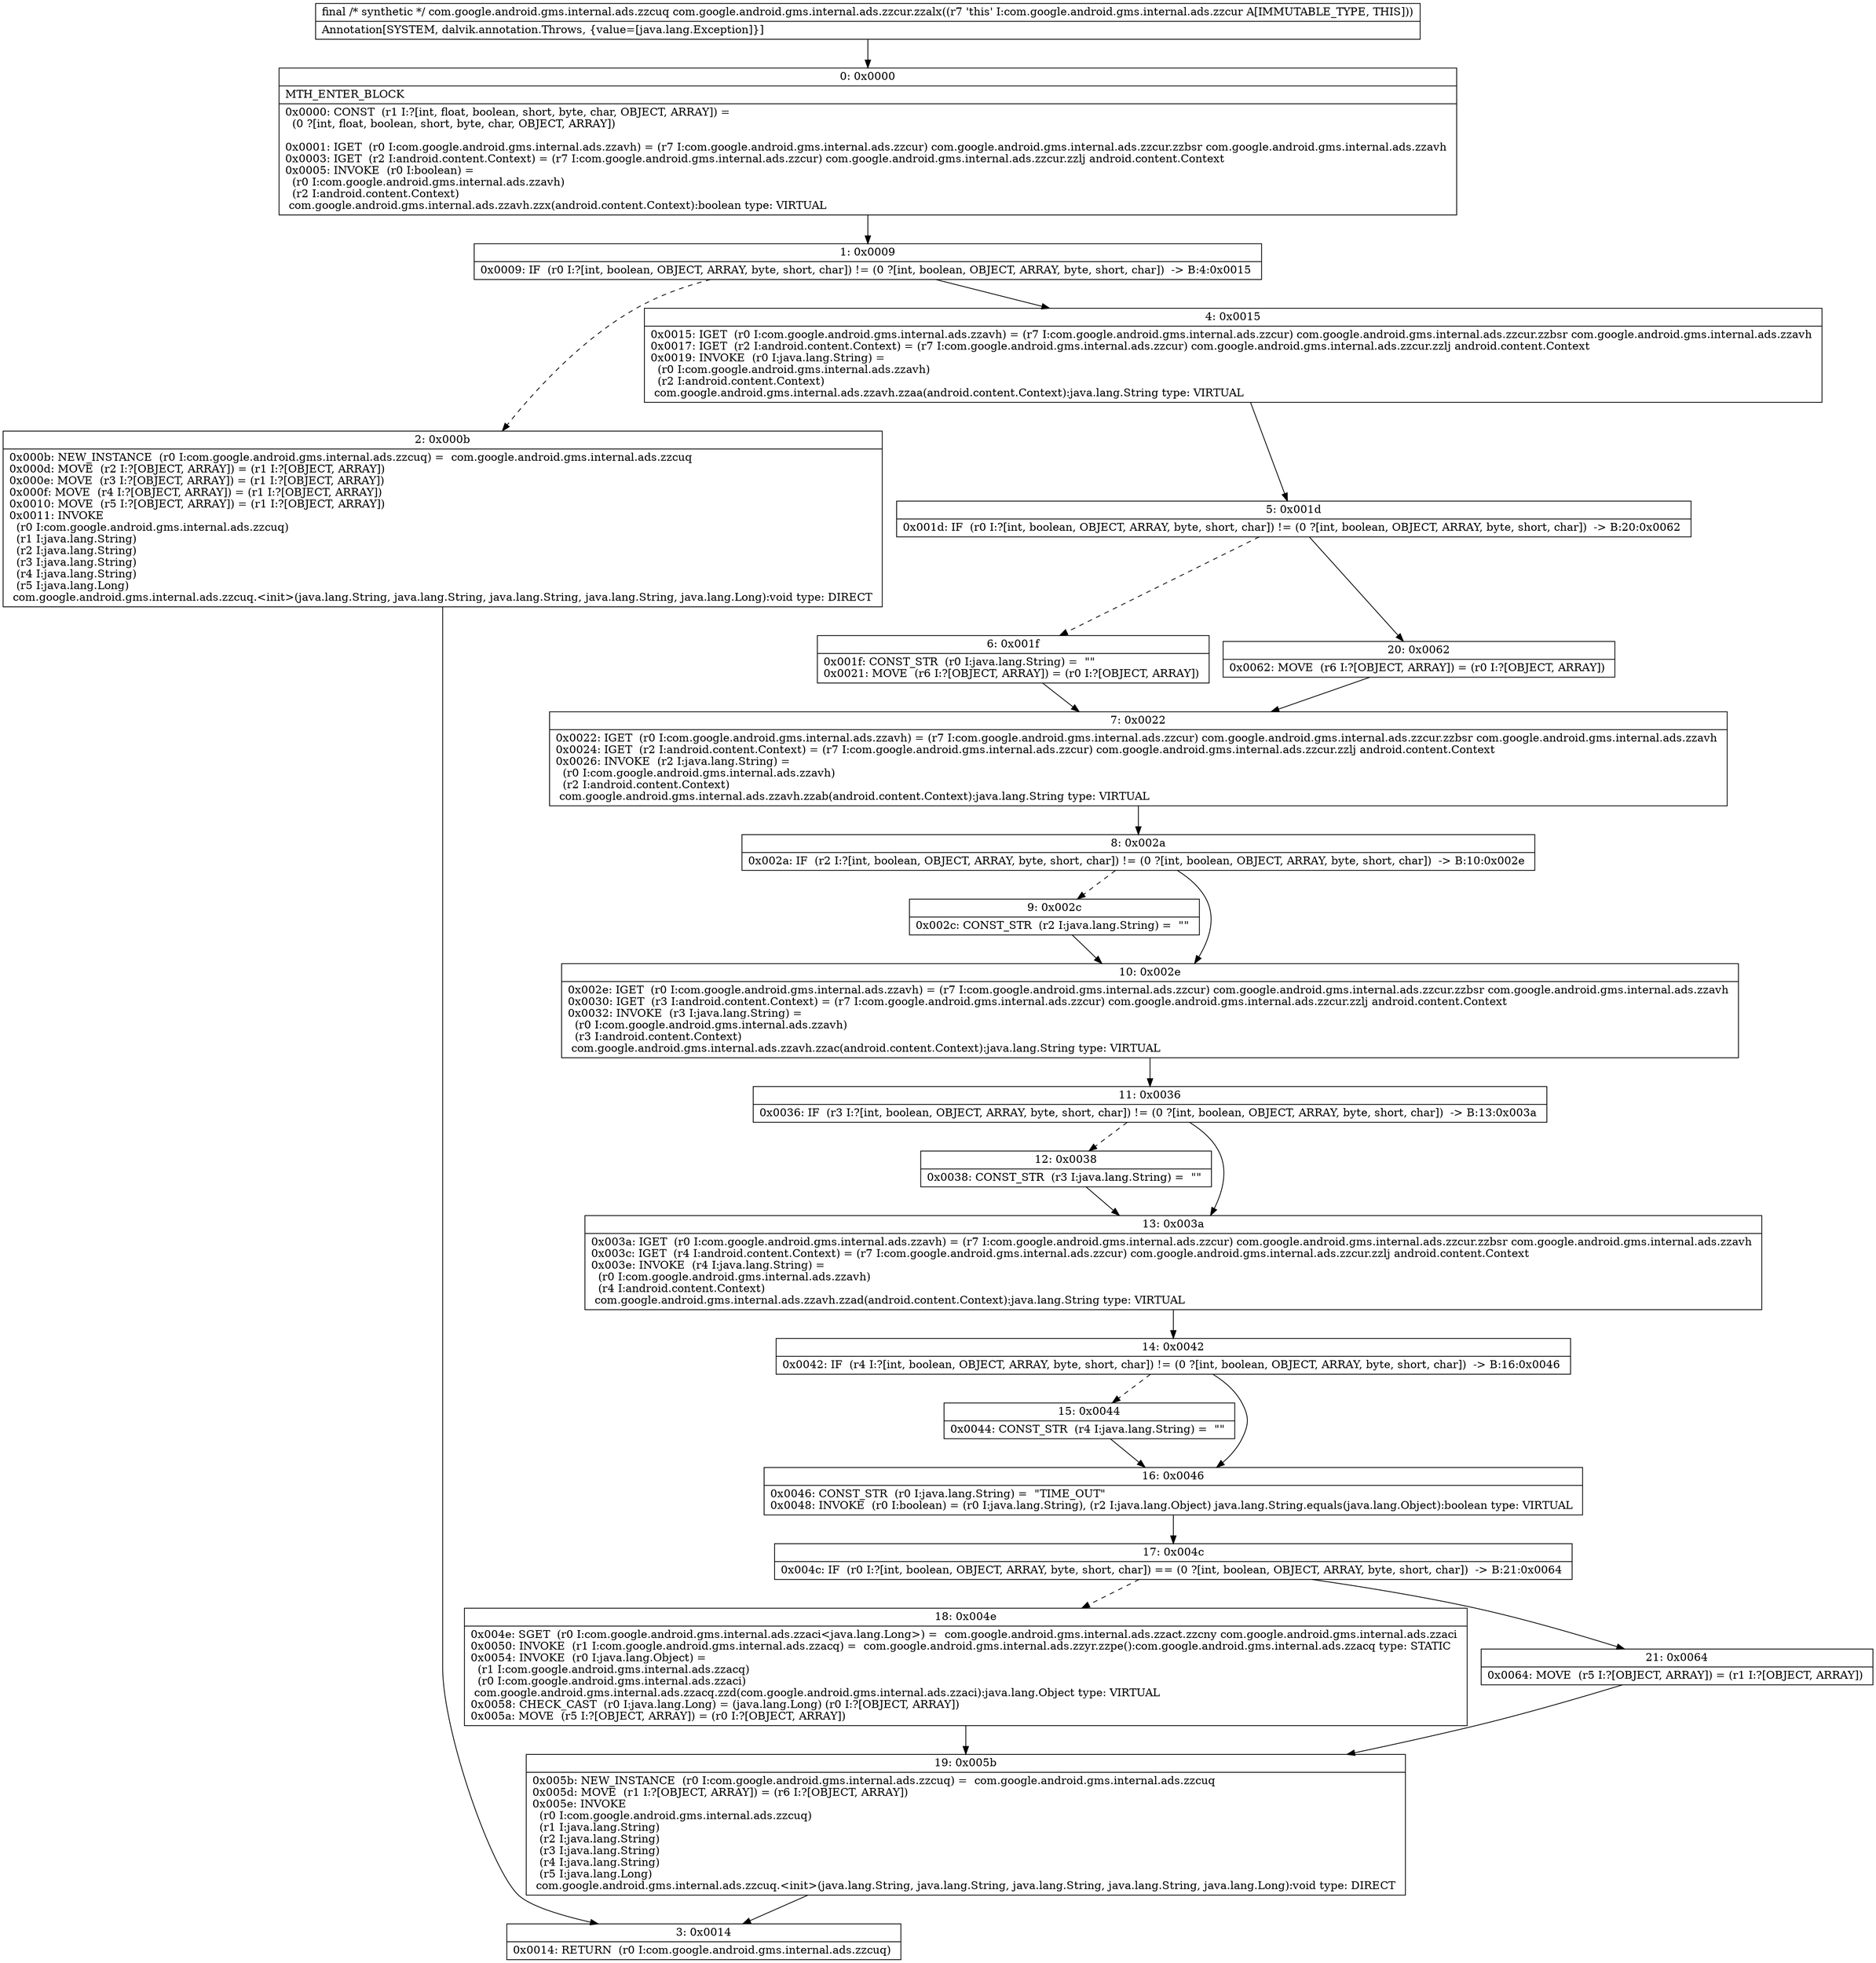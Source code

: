 digraph "CFG forcom.google.android.gms.internal.ads.zzcur.zzalx()Lcom\/google\/android\/gms\/internal\/ads\/zzcuq;" {
Node_0 [shape=record,label="{0\:\ 0x0000|MTH_ENTER_BLOCK\l|0x0000: CONST  (r1 I:?[int, float, boolean, short, byte, char, OBJECT, ARRAY]) = \l  (0 ?[int, float, boolean, short, byte, char, OBJECT, ARRAY])\l \l0x0001: IGET  (r0 I:com.google.android.gms.internal.ads.zzavh) = (r7 I:com.google.android.gms.internal.ads.zzcur) com.google.android.gms.internal.ads.zzcur.zzbsr com.google.android.gms.internal.ads.zzavh \l0x0003: IGET  (r2 I:android.content.Context) = (r7 I:com.google.android.gms.internal.ads.zzcur) com.google.android.gms.internal.ads.zzcur.zzlj android.content.Context \l0x0005: INVOKE  (r0 I:boolean) = \l  (r0 I:com.google.android.gms.internal.ads.zzavh)\l  (r2 I:android.content.Context)\l com.google.android.gms.internal.ads.zzavh.zzx(android.content.Context):boolean type: VIRTUAL \l}"];
Node_1 [shape=record,label="{1\:\ 0x0009|0x0009: IF  (r0 I:?[int, boolean, OBJECT, ARRAY, byte, short, char]) != (0 ?[int, boolean, OBJECT, ARRAY, byte, short, char])  \-\> B:4:0x0015 \l}"];
Node_2 [shape=record,label="{2\:\ 0x000b|0x000b: NEW_INSTANCE  (r0 I:com.google.android.gms.internal.ads.zzcuq) =  com.google.android.gms.internal.ads.zzcuq \l0x000d: MOVE  (r2 I:?[OBJECT, ARRAY]) = (r1 I:?[OBJECT, ARRAY]) \l0x000e: MOVE  (r3 I:?[OBJECT, ARRAY]) = (r1 I:?[OBJECT, ARRAY]) \l0x000f: MOVE  (r4 I:?[OBJECT, ARRAY]) = (r1 I:?[OBJECT, ARRAY]) \l0x0010: MOVE  (r5 I:?[OBJECT, ARRAY]) = (r1 I:?[OBJECT, ARRAY]) \l0x0011: INVOKE  \l  (r0 I:com.google.android.gms.internal.ads.zzcuq)\l  (r1 I:java.lang.String)\l  (r2 I:java.lang.String)\l  (r3 I:java.lang.String)\l  (r4 I:java.lang.String)\l  (r5 I:java.lang.Long)\l com.google.android.gms.internal.ads.zzcuq.\<init\>(java.lang.String, java.lang.String, java.lang.String, java.lang.String, java.lang.Long):void type: DIRECT \l}"];
Node_3 [shape=record,label="{3\:\ 0x0014|0x0014: RETURN  (r0 I:com.google.android.gms.internal.ads.zzcuq) \l}"];
Node_4 [shape=record,label="{4\:\ 0x0015|0x0015: IGET  (r0 I:com.google.android.gms.internal.ads.zzavh) = (r7 I:com.google.android.gms.internal.ads.zzcur) com.google.android.gms.internal.ads.zzcur.zzbsr com.google.android.gms.internal.ads.zzavh \l0x0017: IGET  (r2 I:android.content.Context) = (r7 I:com.google.android.gms.internal.ads.zzcur) com.google.android.gms.internal.ads.zzcur.zzlj android.content.Context \l0x0019: INVOKE  (r0 I:java.lang.String) = \l  (r0 I:com.google.android.gms.internal.ads.zzavh)\l  (r2 I:android.content.Context)\l com.google.android.gms.internal.ads.zzavh.zzaa(android.content.Context):java.lang.String type: VIRTUAL \l}"];
Node_5 [shape=record,label="{5\:\ 0x001d|0x001d: IF  (r0 I:?[int, boolean, OBJECT, ARRAY, byte, short, char]) != (0 ?[int, boolean, OBJECT, ARRAY, byte, short, char])  \-\> B:20:0x0062 \l}"];
Node_6 [shape=record,label="{6\:\ 0x001f|0x001f: CONST_STR  (r0 I:java.lang.String) =  \"\" \l0x0021: MOVE  (r6 I:?[OBJECT, ARRAY]) = (r0 I:?[OBJECT, ARRAY]) \l}"];
Node_7 [shape=record,label="{7\:\ 0x0022|0x0022: IGET  (r0 I:com.google.android.gms.internal.ads.zzavh) = (r7 I:com.google.android.gms.internal.ads.zzcur) com.google.android.gms.internal.ads.zzcur.zzbsr com.google.android.gms.internal.ads.zzavh \l0x0024: IGET  (r2 I:android.content.Context) = (r7 I:com.google.android.gms.internal.ads.zzcur) com.google.android.gms.internal.ads.zzcur.zzlj android.content.Context \l0x0026: INVOKE  (r2 I:java.lang.String) = \l  (r0 I:com.google.android.gms.internal.ads.zzavh)\l  (r2 I:android.content.Context)\l com.google.android.gms.internal.ads.zzavh.zzab(android.content.Context):java.lang.String type: VIRTUAL \l}"];
Node_8 [shape=record,label="{8\:\ 0x002a|0x002a: IF  (r2 I:?[int, boolean, OBJECT, ARRAY, byte, short, char]) != (0 ?[int, boolean, OBJECT, ARRAY, byte, short, char])  \-\> B:10:0x002e \l}"];
Node_9 [shape=record,label="{9\:\ 0x002c|0x002c: CONST_STR  (r2 I:java.lang.String) =  \"\" \l}"];
Node_10 [shape=record,label="{10\:\ 0x002e|0x002e: IGET  (r0 I:com.google.android.gms.internal.ads.zzavh) = (r7 I:com.google.android.gms.internal.ads.zzcur) com.google.android.gms.internal.ads.zzcur.zzbsr com.google.android.gms.internal.ads.zzavh \l0x0030: IGET  (r3 I:android.content.Context) = (r7 I:com.google.android.gms.internal.ads.zzcur) com.google.android.gms.internal.ads.zzcur.zzlj android.content.Context \l0x0032: INVOKE  (r3 I:java.lang.String) = \l  (r0 I:com.google.android.gms.internal.ads.zzavh)\l  (r3 I:android.content.Context)\l com.google.android.gms.internal.ads.zzavh.zzac(android.content.Context):java.lang.String type: VIRTUAL \l}"];
Node_11 [shape=record,label="{11\:\ 0x0036|0x0036: IF  (r3 I:?[int, boolean, OBJECT, ARRAY, byte, short, char]) != (0 ?[int, boolean, OBJECT, ARRAY, byte, short, char])  \-\> B:13:0x003a \l}"];
Node_12 [shape=record,label="{12\:\ 0x0038|0x0038: CONST_STR  (r3 I:java.lang.String) =  \"\" \l}"];
Node_13 [shape=record,label="{13\:\ 0x003a|0x003a: IGET  (r0 I:com.google.android.gms.internal.ads.zzavh) = (r7 I:com.google.android.gms.internal.ads.zzcur) com.google.android.gms.internal.ads.zzcur.zzbsr com.google.android.gms.internal.ads.zzavh \l0x003c: IGET  (r4 I:android.content.Context) = (r7 I:com.google.android.gms.internal.ads.zzcur) com.google.android.gms.internal.ads.zzcur.zzlj android.content.Context \l0x003e: INVOKE  (r4 I:java.lang.String) = \l  (r0 I:com.google.android.gms.internal.ads.zzavh)\l  (r4 I:android.content.Context)\l com.google.android.gms.internal.ads.zzavh.zzad(android.content.Context):java.lang.String type: VIRTUAL \l}"];
Node_14 [shape=record,label="{14\:\ 0x0042|0x0042: IF  (r4 I:?[int, boolean, OBJECT, ARRAY, byte, short, char]) != (0 ?[int, boolean, OBJECT, ARRAY, byte, short, char])  \-\> B:16:0x0046 \l}"];
Node_15 [shape=record,label="{15\:\ 0x0044|0x0044: CONST_STR  (r4 I:java.lang.String) =  \"\" \l}"];
Node_16 [shape=record,label="{16\:\ 0x0046|0x0046: CONST_STR  (r0 I:java.lang.String) =  \"TIME_OUT\" \l0x0048: INVOKE  (r0 I:boolean) = (r0 I:java.lang.String), (r2 I:java.lang.Object) java.lang.String.equals(java.lang.Object):boolean type: VIRTUAL \l}"];
Node_17 [shape=record,label="{17\:\ 0x004c|0x004c: IF  (r0 I:?[int, boolean, OBJECT, ARRAY, byte, short, char]) == (0 ?[int, boolean, OBJECT, ARRAY, byte, short, char])  \-\> B:21:0x0064 \l}"];
Node_18 [shape=record,label="{18\:\ 0x004e|0x004e: SGET  (r0 I:com.google.android.gms.internal.ads.zzaci\<java.lang.Long\>) =  com.google.android.gms.internal.ads.zzact.zzcny com.google.android.gms.internal.ads.zzaci \l0x0050: INVOKE  (r1 I:com.google.android.gms.internal.ads.zzacq) =  com.google.android.gms.internal.ads.zzyr.zzpe():com.google.android.gms.internal.ads.zzacq type: STATIC \l0x0054: INVOKE  (r0 I:java.lang.Object) = \l  (r1 I:com.google.android.gms.internal.ads.zzacq)\l  (r0 I:com.google.android.gms.internal.ads.zzaci)\l com.google.android.gms.internal.ads.zzacq.zzd(com.google.android.gms.internal.ads.zzaci):java.lang.Object type: VIRTUAL \l0x0058: CHECK_CAST  (r0 I:java.lang.Long) = (java.lang.Long) (r0 I:?[OBJECT, ARRAY]) \l0x005a: MOVE  (r5 I:?[OBJECT, ARRAY]) = (r0 I:?[OBJECT, ARRAY]) \l}"];
Node_19 [shape=record,label="{19\:\ 0x005b|0x005b: NEW_INSTANCE  (r0 I:com.google.android.gms.internal.ads.zzcuq) =  com.google.android.gms.internal.ads.zzcuq \l0x005d: MOVE  (r1 I:?[OBJECT, ARRAY]) = (r6 I:?[OBJECT, ARRAY]) \l0x005e: INVOKE  \l  (r0 I:com.google.android.gms.internal.ads.zzcuq)\l  (r1 I:java.lang.String)\l  (r2 I:java.lang.String)\l  (r3 I:java.lang.String)\l  (r4 I:java.lang.String)\l  (r5 I:java.lang.Long)\l com.google.android.gms.internal.ads.zzcuq.\<init\>(java.lang.String, java.lang.String, java.lang.String, java.lang.String, java.lang.Long):void type: DIRECT \l}"];
Node_20 [shape=record,label="{20\:\ 0x0062|0x0062: MOVE  (r6 I:?[OBJECT, ARRAY]) = (r0 I:?[OBJECT, ARRAY]) \l}"];
Node_21 [shape=record,label="{21\:\ 0x0064|0x0064: MOVE  (r5 I:?[OBJECT, ARRAY]) = (r1 I:?[OBJECT, ARRAY]) \l}"];
MethodNode[shape=record,label="{final \/* synthetic *\/ com.google.android.gms.internal.ads.zzcuq com.google.android.gms.internal.ads.zzcur.zzalx((r7 'this' I:com.google.android.gms.internal.ads.zzcur A[IMMUTABLE_TYPE, THIS]))  | Annotation[SYSTEM, dalvik.annotation.Throws, \{value=[java.lang.Exception]\}]\l}"];
MethodNode -> Node_0;
Node_0 -> Node_1;
Node_1 -> Node_2[style=dashed];
Node_1 -> Node_4;
Node_2 -> Node_3;
Node_4 -> Node_5;
Node_5 -> Node_6[style=dashed];
Node_5 -> Node_20;
Node_6 -> Node_7;
Node_7 -> Node_8;
Node_8 -> Node_9[style=dashed];
Node_8 -> Node_10;
Node_9 -> Node_10;
Node_10 -> Node_11;
Node_11 -> Node_12[style=dashed];
Node_11 -> Node_13;
Node_12 -> Node_13;
Node_13 -> Node_14;
Node_14 -> Node_15[style=dashed];
Node_14 -> Node_16;
Node_15 -> Node_16;
Node_16 -> Node_17;
Node_17 -> Node_18[style=dashed];
Node_17 -> Node_21;
Node_18 -> Node_19;
Node_19 -> Node_3;
Node_20 -> Node_7;
Node_21 -> Node_19;
}

